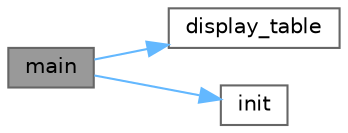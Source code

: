 digraph "main"
{
 // LATEX_PDF_SIZE
  bgcolor="transparent";
  edge [fontname=Helvetica,fontsize=10,labelfontname=Helvetica,labelfontsize=10];
  node [fontname=Helvetica,fontsize=10,shape=box,height=0.2,width=0.4];
  rankdir="LR";
  Node1 [id="Node000001",label="main",height=0.2,width=0.4,color="gray40", fillcolor="grey60", style="filled", fontcolor="black",tooltip="main関数"];
  Node1 -> Node2 [id="edge1_Node000001_Node000002",color="steelblue1",style="solid",tooltip=" "];
  Node2 [id="Node000002",label="display_table",height=0.2,width=0.4,color="grey40", fillcolor="white", style="filled",URL="$print__value_8c.html#aaefd78200bfd4f13ca59f2c02529bdfc",tooltip="2次元半列をコンソールに表示"];
  Node1 -> Node3 [id="edge2_Node000001_Node000003",color="steelblue1",style="solid",tooltip=" "];
  Node3 [id="Node000003",label="init",height=0.2,width=0.4,color="grey40", fillcolor="white", style="filled",URL="$init_8c.html#aa0ebe7a80a7886951288e41439bd9ce5",tooltip="ゲームの初期化（メイン）"];
}
